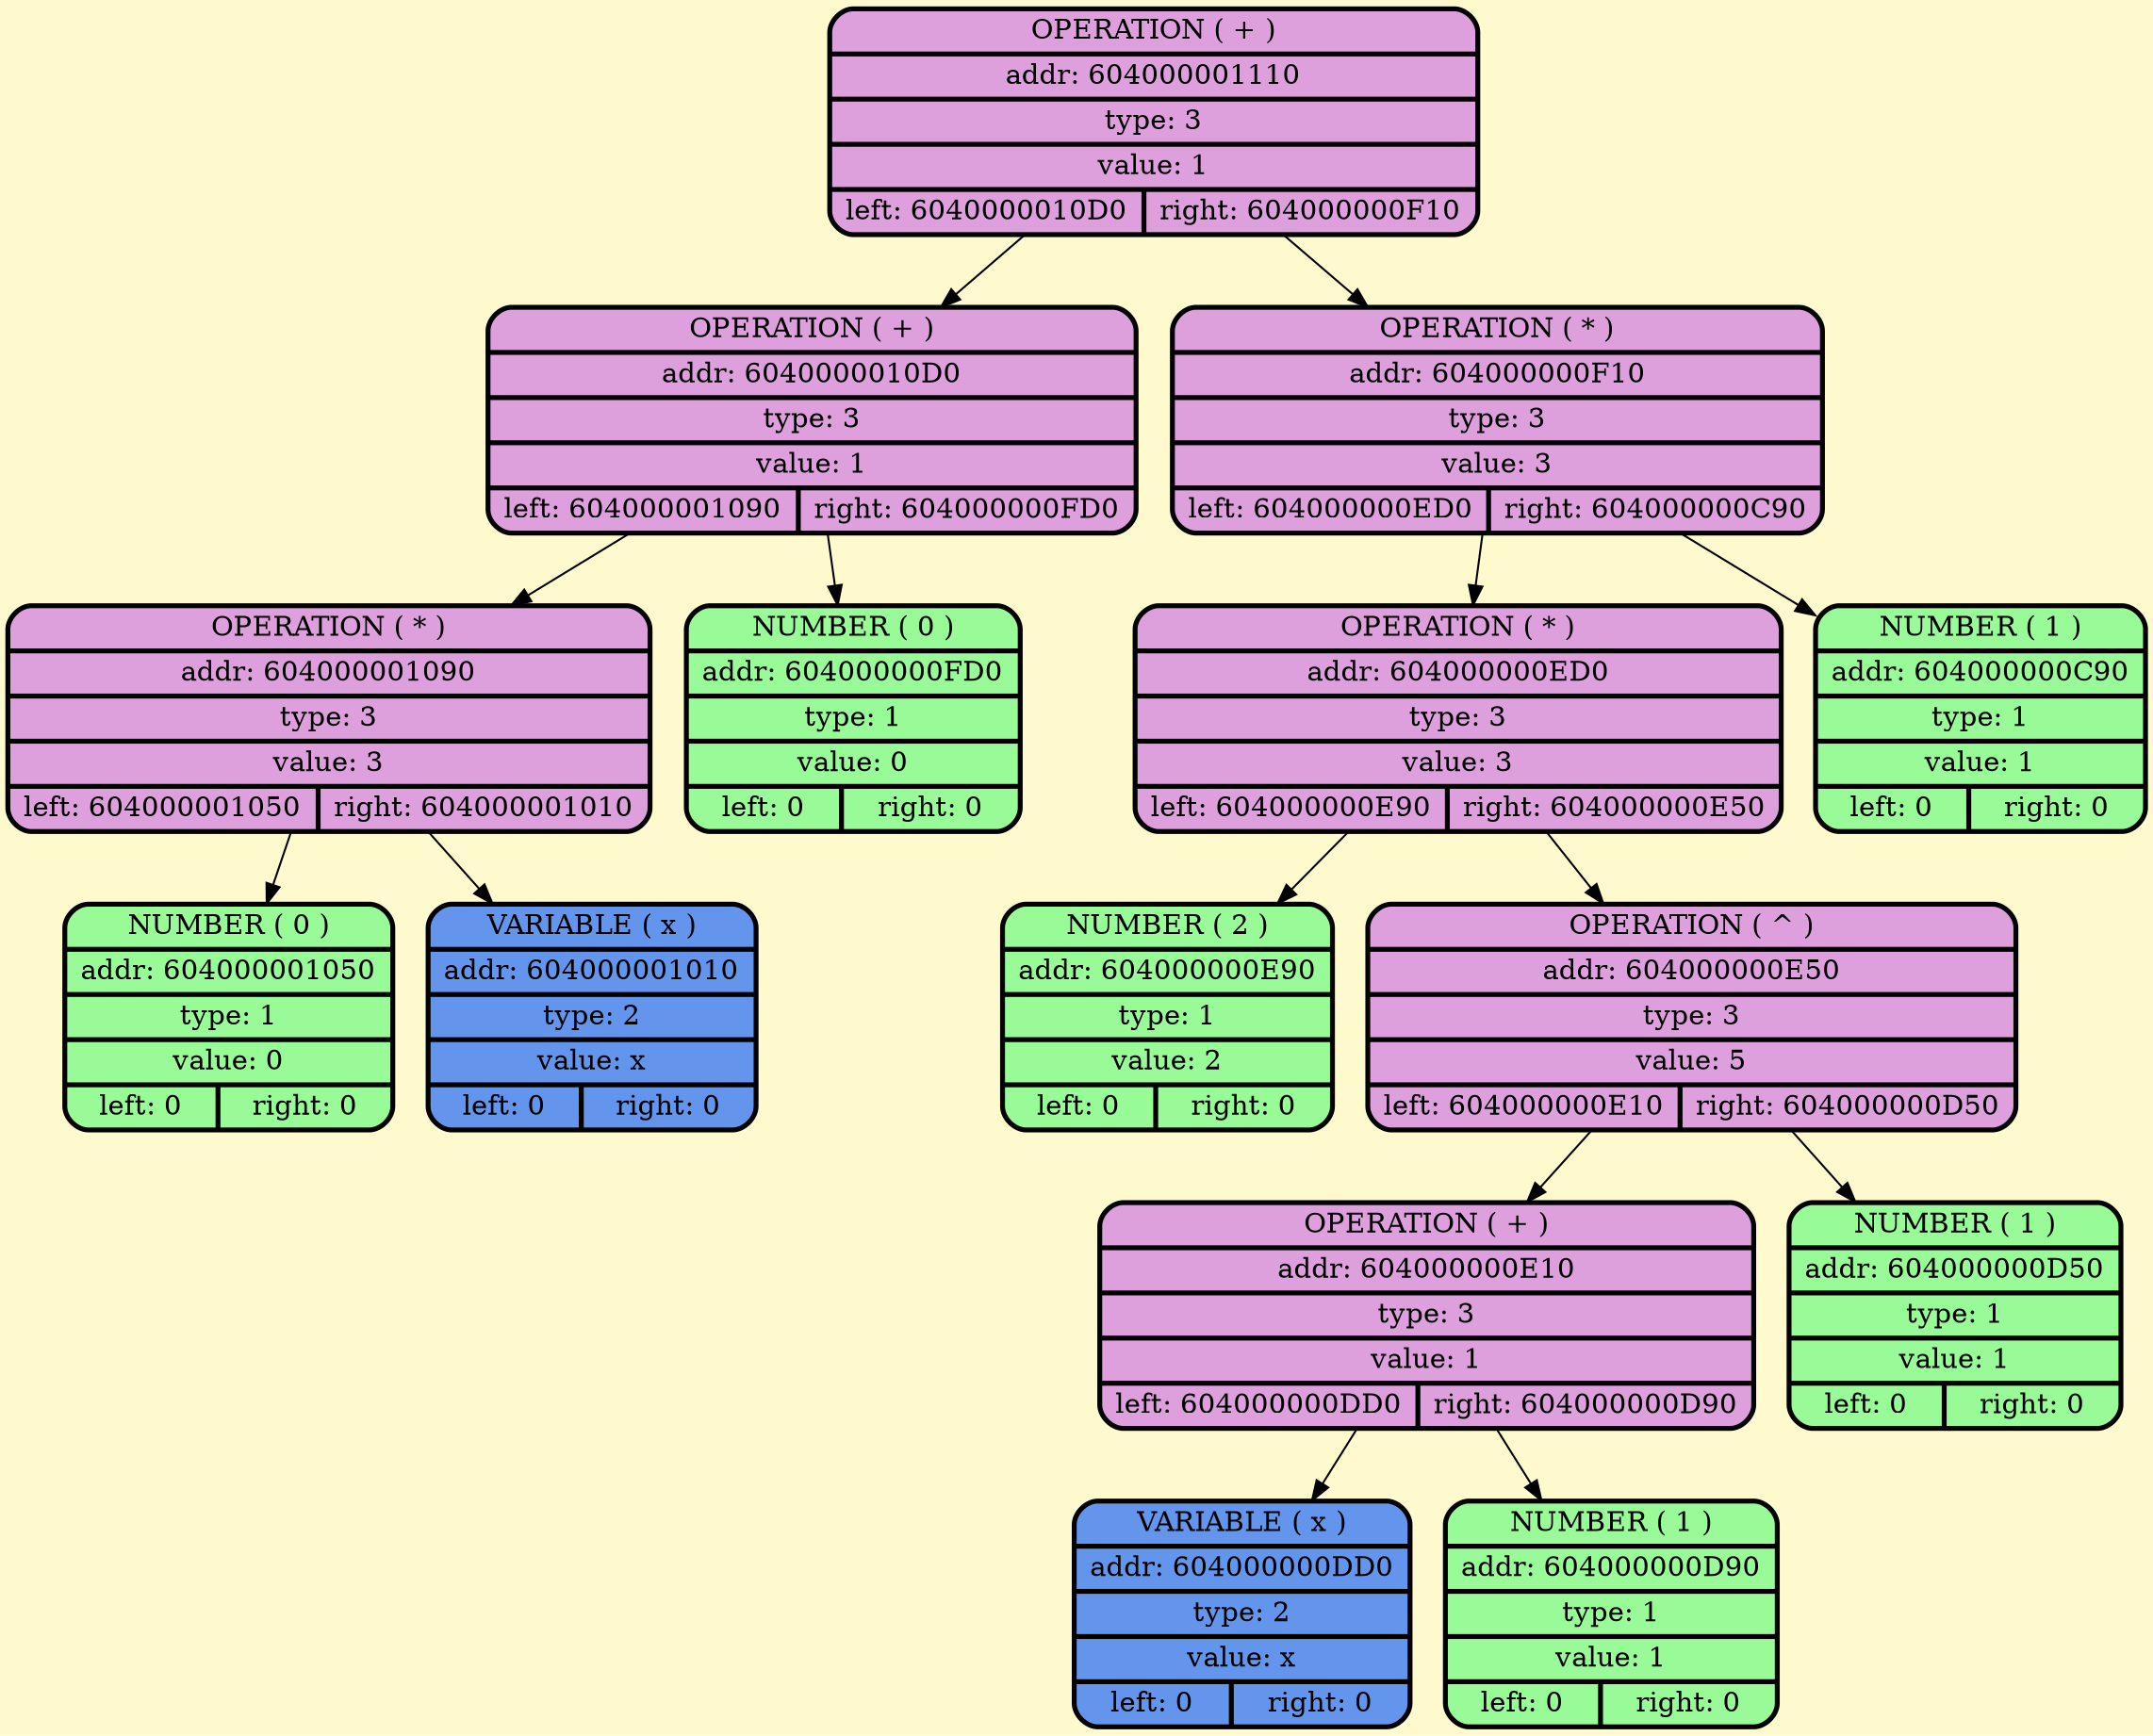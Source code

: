 digraph G {
    node [style=filled, fontcolor=darkblue, fillcolor=peachpuff, color="#252A34", penwidth=2.5];
    bgcolor="lemonchiffon";

node_0x604000001110 [shape=Mrecord; style = filled; fillcolor=plum; color = "#000000"; fontcolor = "#000000";label=" {OPERATION ( + ) | addr: 604000001110 | type: 3 | value: 1 | {left: 6040000010D0 | right: 604000000F10}} "];
node_0x6040000010d0 [shape=Mrecord; style = filled; fillcolor=plum; color = "#000000"; fontcolor = "#000000";label=" {OPERATION ( + ) | addr: 6040000010D0 | type: 3 | value: 1 | {left: 604000001090 | right: 604000000FD0}} "];
node_0x604000001090 [shape=Mrecord; style = filled; fillcolor=plum; color = "#000000"; fontcolor = "#000000";label=" {OPERATION ( * ) | addr: 604000001090 | type: 3 | value: 3 | {left: 604000001050 | right: 604000001010}} "];
    node_0x604000001050 [shape=Mrecord; style = filled; fillcolor = palegreen; color = "#000000"; fontcolor = "#000000";  label="  {NUMBER ( 0 )| addr: 604000001050 | type: 1| value: 0 | {left: 0 | right: 0}} "];
    node_0x604000001010 [shape=Mrecord; style = filled; fillcolor = cornflowerblue; color = "#000000"; fontcolor = "#000000";  label="  {VARIABLE ( x )| addr: 604000001010 | type: 2| value: x | {left: 0 | right: 0}} "];
    node_0x604000000fd0 [shape=Mrecord; style = filled; fillcolor = palegreen; color = "#000000"; fontcolor = "#000000";  label="  {NUMBER ( 0 )| addr: 604000000FD0 | type: 1| value: 0 | {left: 0 | right: 0}} "];
node_0x604000000f10 [shape=Mrecord; style = filled; fillcolor=plum; color = "#000000"; fontcolor = "#000000";label=" {OPERATION ( * ) | addr: 604000000F10 | type: 3 | value: 3 | {left: 604000000ED0 | right: 604000000C90}} "];
node_0x604000000ed0 [shape=Mrecord; style = filled; fillcolor=plum; color = "#000000"; fontcolor = "#000000";label=" {OPERATION ( * ) | addr: 604000000ED0 | type: 3 | value: 3 | {left: 604000000E90 | right: 604000000E50}} "];
    node_0x604000000e90 [shape=Mrecord; style = filled; fillcolor = palegreen; color = "#000000"; fontcolor = "#000000";  label="  {NUMBER ( 2 )| addr: 604000000E90 | type: 1| value: 2 | {left: 0 | right: 0}} "];
node_0x604000000e50 [shape=Mrecord; style = filled; fillcolor=plum; color = "#000000"; fontcolor = "#000000";label=" {OPERATION ( ^ ) | addr: 604000000E50 | type: 3 | value: 5 | {left: 604000000E10 | right: 604000000D50}} "];
node_0x604000000e10 [shape=Mrecord; style = filled; fillcolor=plum; color = "#000000"; fontcolor = "#000000";label=" {OPERATION ( + ) | addr: 604000000E10 | type: 3 | value: 1 | {left: 604000000DD0 | right: 604000000D90}} "];
    node_0x604000000dd0 [shape=Mrecord; style = filled; fillcolor = cornflowerblue; color = "#000000"; fontcolor = "#000000";  label="  {VARIABLE ( x )| addr: 604000000DD0 | type: 2| value: x | {left: 0 | right: 0}} "];
    node_0x604000000d90 [shape=Mrecord; style = filled; fillcolor = palegreen; color = "#000000"; fontcolor = "#000000";  label="  {NUMBER ( 1 )| addr: 604000000D90 | type: 1| value: 1 | {left: 0 | right: 0}} "];
    node_0x604000000d50 [shape=Mrecord; style = filled; fillcolor = palegreen; color = "#000000"; fontcolor = "#000000";  label="  {NUMBER ( 1 )| addr: 604000000D50 | type: 1| value: 1 | {left: 0 | right: 0}} "];
    node_0x604000000c90 [shape=Mrecord; style = filled; fillcolor = palegreen; color = "#000000"; fontcolor = "#000000";  label="  {NUMBER ( 1 )| addr: 604000000C90 | type: 1| value: 1 | {left: 0 | right: 0}} "];
    node_0x604000001110 -> node_0x6040000010d0;
    node_0x6040000010d0 -> node_0x604000001090;
    node_0x604000001090 -> node_0x604000001050;
    node_0x604000001090 -> node_0x604000001010;
    node_0x6040000010d0 -> node_0x604000000fd0;
    node_0x604000001110 -> node_0x604000000f10;
    node_0x604000000f10 -> node_0x604000000ed0;
    node_0x604000000ed0 -> node_0x604000000e90;
    node_0x604000000ed0 -> node_0x604000000e50;
    node_0x604000000e50 -> node_0x604000000e10;
    node_0x604000000e10 -> node_0x604000000dd0;
    node_0x604000000e10 -> node_0x604000000d90;
    node_0x604000000e50 -> node_0x604000000d50;
    node_0x604000000f10 -> node_0x604000000c90;
}
